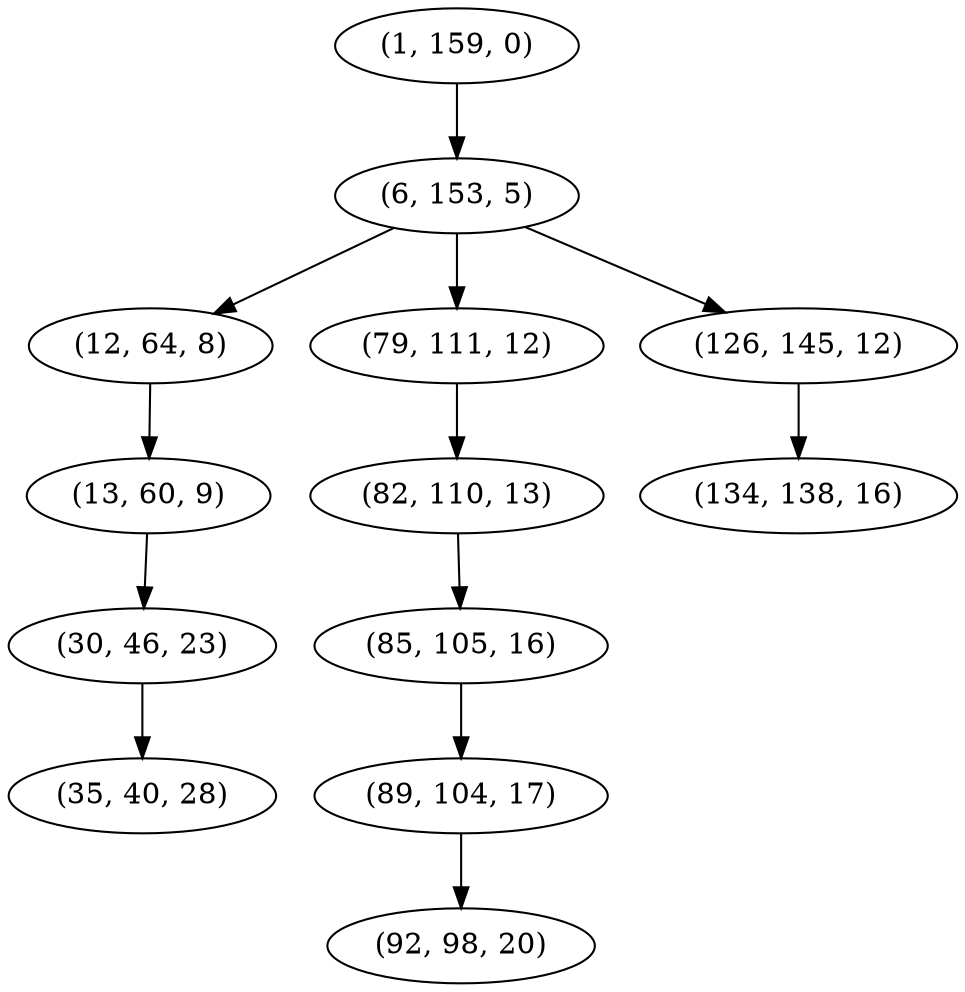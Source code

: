 digraph tree {
    "(1, 159, 0)";
    "(6, 153, 5)";
    "(12, 64, 8)";
    "(13, 60, 9)";
    "(30, 46, 23)";
    "(35, 40, 28)";
    "(79, 111, 12)";
    "(82, 110, 13)";
    "(85, 105, 16)";
    "(89, 104, 17)";
    "(92, 98, 20)";
    "(126, 145, 12)";
    "(134, 138, 16)";
    "(1, 159, 0)" -> "(6, 153, 5)";
    "(6, 153, 5)" -> "(12, 64, 8)";
    "(6, 153, 5)" -> "(79, 111, 12)";
    "(6, 153, 5)" -> "(126, 145, 12)";
    "(12, 64, 8)" -> "(13, 60, 9)";
    "(13, 60, 9)" -> "(30, 46, 23)";
    "(30, 46, 23)" -> "(35, 40, 28)";
    "(79, 111, 12)" -> "(82, 110, 13)";
    "(82, 110, 13)" -> "(85, 105, 16)";
    "(85, 105, 16)" -> "(89, 104, 17)";
    "(89, 104, 17)" -> "(92, 98, 20)";
    "(126, 145, 12)" -> "(134, 138, 16)";
}
